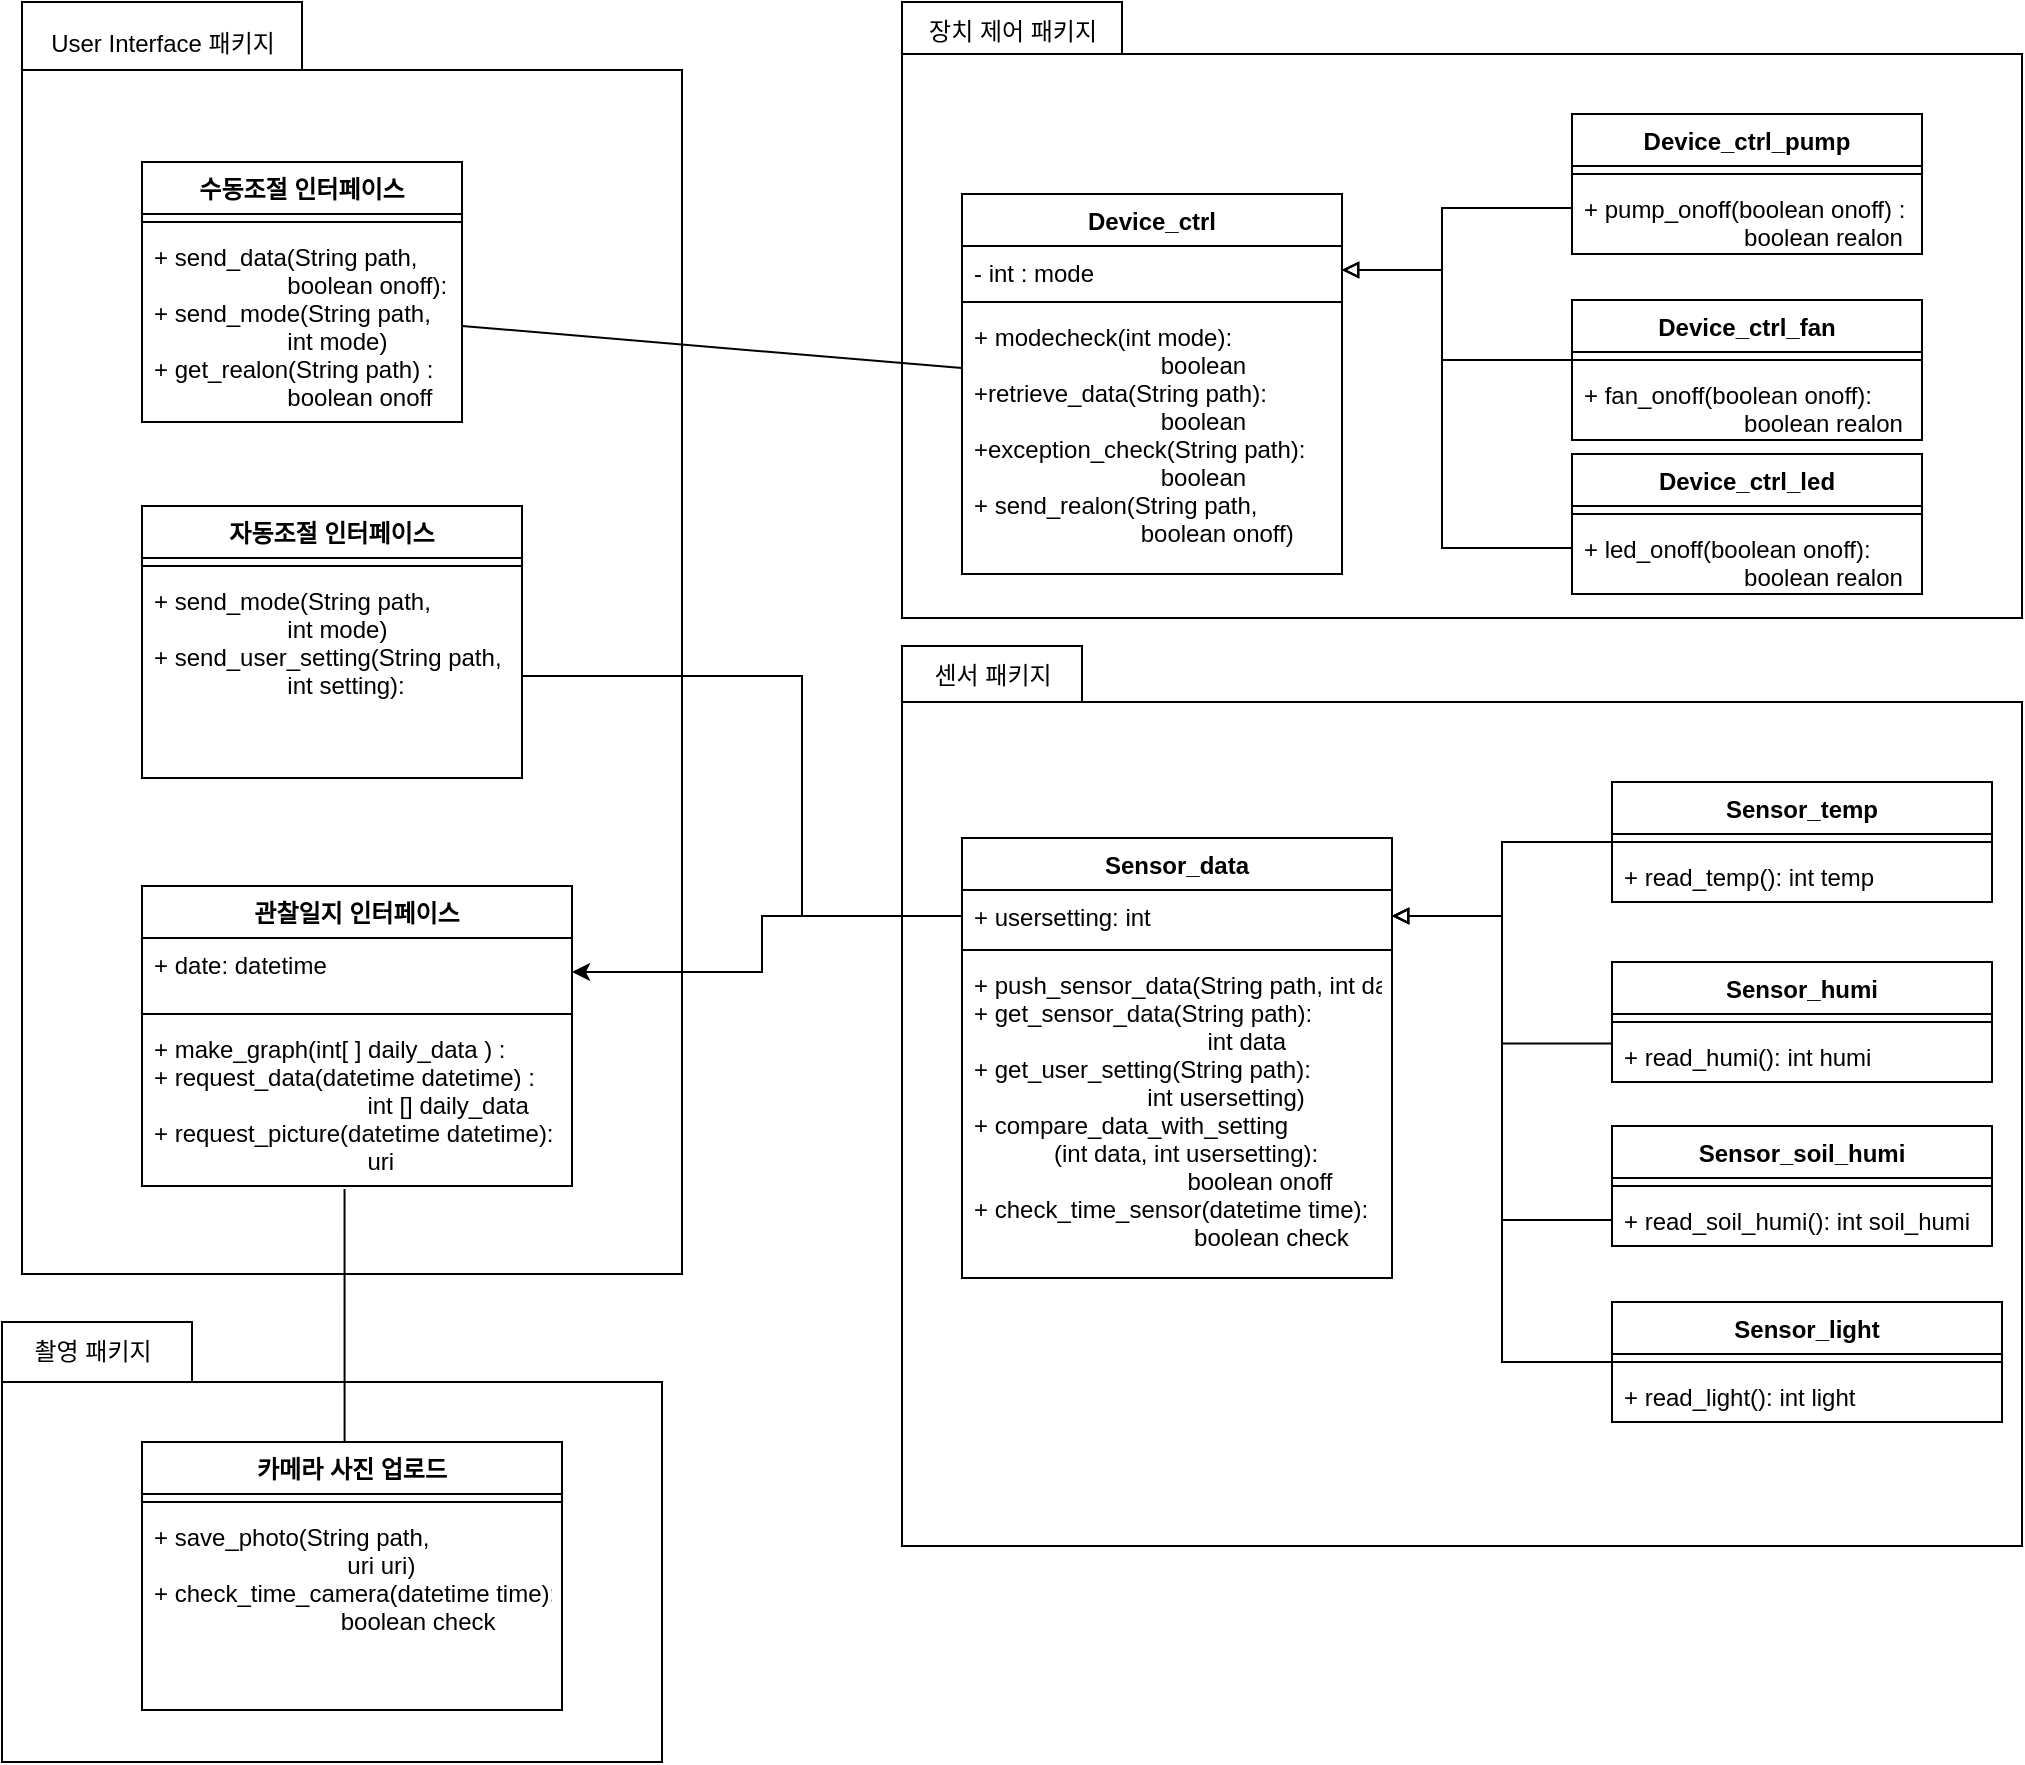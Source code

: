 <mxfile version="20.5.3" type="github">
  <diagram id="fnLHk5_FQdHGoSxvLHbr" name="페이지-1">
    <mxGraphModel dx="4497" dy="641" grid="1" gridSize="10" guides="1" tooltips="1" connect="1" arrows="1" fold="1" page="1" pageScale="1" pageWidth="3300" pageHeight="4681" math="0" shadow="0">
      <root>
        <mxCell id="0" />
        <mxCell id="1" parent="0" />
        <mxCell id="VsHdTwIQCPGBIgWfEWJq-67" value="" style="shape=folder;fontStyle=1;spacingTop=10;tabWidth=95;tabHeight=30;tabPosition=left;html=1;" parent="1" vertex="1">
          <mxGeometry x="-1640" y="820" width="330" height="220" as="geometry" />
        </mxCell>
        <mxCell id="VsHdTwIQCPGBIgWfEWJq-58" value="" style="shape=folder;fontStyle=1;spacingTop=10;tabWidth=140;tabHeight=34;tabPosition=left;html=1;" parent="1" vertex="1">
          <mxGeometry x="-1630" y="160" width="330" height="636" as="geometry" />
        </mxCell>
        <mxCell id="VsHdTwIQCPGBIgWfEWJq-57" value="" style="shape=folder;fontStyle=1;spacingTop=10;tabWidth=110;tabHeight=26;tabPosition=left;html=1;" parent="1" vertex="1">
          <mxGeometry x="-1190" y="160" width="560" height="308" as="geometry" />
        </mxCell>
        <mxCell id="VsHdTwIQCPGBIgWfEWJq-56" value="" style="shape=folder;fontStyle=1;spacingTop=10;tabWidth=90;tabHeight=28;tabPosition=left;html=1;" parent="1" vertex="1">
          <mxGeometry x="-1190" y="482" width="560" height="450" as="geometry" />
        </mxCell>
        <mxCell id="VsHdTwIQCPGBIgWfEWJq-2" value="관찰일지 인터페이스" style="swimlane;fontStyle=1;align=center;verticalAlign=top;childLayout=stackLayout;horizontal=1;startSize=26;horizontalStack=0;resizeParent=1;resizeParentMax=0;resizeLast=0;collapsible=1;marginBottom=0;" parent="1" vertex="1">
          <mxGeometry x="-1570" y="602" width="215" height="150" as="geometry" />
        </mxCell>
        <mxCell id="VsHdTwIQCPGBIgWfEWJq-3" value="+ date: datetime&#xa;" style="text;strokeColor=none;fillColor=none;align=left;verticalAlign=top;spacingLeft=4;spacingRight=4;overflow=hidden;rotatable=0;points=[[0,0.5],[1,0.5]];portConstraint=eastwest;" parent="VsHdTwIQCPGBIgWfEWJq-2" vertex="1">
          <mxGeometry y="26" width="215" height="34" as="geometry" />
        </mxCell>
        <mxCell id="VsHdTwIQCPGBIgWfEWJq-4" value="" style="line;strokeWidth=1;fillColor=none;align=left;verticalAlign=middle;spacingTop=-1;spacingLeft=3;spacingRight=3;rotatable=0;labelPosition=right;points=[];portConstraint=eastwest;strokeColor=inherit;" parent="VsHdTwIQCPGBIgWfEWJq-2" vertex="1">
          <mxGeometry y="60" width="215" height="8" as="geometry" />
        </mxCell>
        <mxCell id="VsHdTwIQCPGBIgWfEWJq-5" value="+ make_graph(int[ ] daily_data ) :&#xa;+ request_data(datetime datetime) : &#xa;                                int [] daily_data&#xa;+ request_picture(datetime datetime):&#xa;                                uri" style="text;strokeColor=none;fillColor=none;align=left;verticalAlign=top;spacingLeft=4;spacingRight=4;overflow=hidden;rotatable=0;points=[[0,0.5],[1,0.5]];portConstraint=eastwest;" parent="VsHdTwIQCPGBIgWfEWJq-2" vertex="1">
          <mxGeometry y="68" width="215" height="82" as="geometry" />
        </mxCell>
        <mxCell id="VsHdTwIQCPGBIgWfEWJq-6" value="" style="endArrow=none;endFill=0;endSize=12;html=1;rounded=0;exitX=1;exitY=0.5;exitDx=0;exitDy=0;" parent="1" source="VsHdTwIQCPGBIgWfEWJq-24" target="VsHdTwIQCPGBIgWfEWJq-25" edge="1">
          <mxGeometry width="160" relative="1" as="geometry">
            <mxPoint x="-1310" y="413" as="sourcePoint" />
            <mxPoint x="-1185" y="292" as="targetPoint" />
          </mxGeometry>
        </mxCell>
        <mxCell id="VsHdTwIQCPGBIgWfEWJq-7" value="Device_ctrl_pump" style="swimlane;fontStyle=1;align=center;verticalAlign=top;childLayout=stackLayout;horizontal=1;startSize=26;horizontalStack=0;resizeParent=1;resizeParentMax=0;resizeLast=0;collapsible=1;marginBottom=0;strokeColor=default;" parent="1" vertex="1">
          <mxGeometry x="-855" y="216" width="175" height="70" as="geometry" />
        </mxCell>
        <mxCell id="VsHdTwIQCPGBIgWfEWJq-8" value="" style="line;strokeWidth=1;fillColor=none;align=left;verticalAlign=middle;spacingTop=-1;spacingLeft=3;spacingRight=3;rotatable=0;labelPosition=right;points=[];portConstraint=eastwest;strokeColor=inherit;" parent="VsHdTwIQCPGBIgWfEWJq-7" vertex="1">
          <mxGeometry y="26" width="175" height="8" as="geometry" />
        </mxCell>
        <mxCell id="VsHdTwIQCPGBIgWfEWJq-9" value="+ pump_onoff(boolean onoff) :&#xa;                        boolean realon " style="text;strokeColor=none;fillColor=none;align=left;verticalAlign=top;spacingLeft=4;spacingRight=4;overflow=hidden;rotatable=0;points=[[0,0.5],[1,0.5]];portConstraint=eastwest;" parent="VsHdTwIQCPGBIgWfEWJq-7" vertex="1">
          <mxGeometry y="34" width="175" height="36" as="geometry" />
        </mxCell>
        <mxCell id="VsHdTwIQCPGBIgWfEWJq-10" style="edgeStyle=orthogonalEdgeStyle;rounded=0;orthogonalLoop=1;jettySize=auto;html=1;exitX=0;exitY=0.5;exitDx=0;exitDy=0;endArrow=block;endFill=0;entryX=1;entryY=0.5;entryDx=0;entryDy=0;" parent="1" source="VsHdTwIQCPGBIgWfEWJq-11" edge="1" target="VsHdTwIQCPGBIgWfEWJq-26">
          <mxGeometry relative="1" as="geometry">
            <mxPoint x="-985.0" y="308.0" as="targetPoint" />
            <Array as="points">
              <mxPoint x="-855" y="339" />
              <mxPoint x="-920" y="339" />
              <mxPoint x="-920" y="294" />
            </Array>
          </mxGeometry>
        </mxCell>
        <mxCell id="VsHdTwIQCPGBIgWfEWJq-11" value="Device_ctrl_fan" style="swimlane;fontStyle=1;align=center;verticalAlign=top;childLayout=stackLayout;horizontal=1;startSize=26;horizontalStack=0;resizeParent=1;resizeParentMax=0;resizeLast=0;collapsible=1;marginBottom=0;strokeColor=default;" parent="1" vertex="1">
          <mxGeometry x="-855" y="309" width="175" height="70" as="geometry" />
        </mxCell>
        <mxCell id="VsHdTwIQCPGBIgWfEWJq-12" value="" style="line;strokeWidth=1;fillColor=none;align=left;verticalAlign=middle;spacingTop=-1;spacingLeft=3;spacingRight=3;rotatable=0;labelPosition=right;points=[];portConstraint=eastwest;strokeColor=inherit;" parent="VsHdTwIQCPGBIgWfEWJq-11" vertex="1">
          <mxGeometry y="26" width="175" height="8" as="geometry" />
        </mxCell>
        <mxCell id="VsHdTwIQCPGBIgWfEWJq-13" value="+ fan_onoff(boolean onoff):&#xa;                        boolean realon" style="text;strokeColor=none;fillColor=none;align=left;verticalAlign=top;spacingLeft=4;spacingRight=4;overflow=hidden;rotatable=0;points=[[0,0.5],[1,0.5]];portConstraint=eastwest;" parent="VsHdTwIQCPGBIgWfEWJq-11" vertex="1">
          <mxGeometry y="34" width="175" height="36" as="geometry" />
        </mxCell>
        <mxCell id="VsHdTwIQCPGBIgWfEWJq-14" value="Device_ctrl_led" style="swimlane;fontStyle=1;align=center;verticalAlign=top;childLayout=stackLayout;horizontal=1;startSize=26;horizontalStack=0;resizeParent=1;resizeParentMax=0;resizeLast=0;collapsible=1;marginBottom=0;strokeColor=default;" parent="1" vertex="1">
          <mxGeometry x="-855" y="386" width="175" height="70" as="geometry" />
        </mxCell>
        <mxCell id="VsHdTwIQCPGBIgWfEWJq-15" value="" style="line;strokeWidth=1;fillColor=none;align=left;verticalAlign=middle;spacingTop=-1;spacingLeft=3;spacingRight=3;rotatable=0;labelPosition=right;points=[];portConstraint=eastwest;strokeColor=inherit;" parent="VsHdTwIQCPGBIgWfEWJq-14" vertex="1">
          <mxGeometry y="26" width="175" height="8" as="geometry" />
        </mxCell>
        <mxCell id="VsHdTwIQCPGBIgWfEWJq-16" value="+ led_onoff(boolean onoff):&#xa;                        boolean realon" style="text;strokeColor=none;fillColor=none;align=left;verticalAlign=top;spacingLeft=4;spacingRight=4;overflow=hidden;rotatable=0;points=[[0,0.5],[1,0.5]];portConstraint=eastwest;" parent="VsHdTwIQCPGBIgWfEWJq-14" vertex="1">
          <mxGeometry y="34" width="175" height="36" as="geometry" />
        </mxCell>
        <mxCell id="VsHdTwIQCPGBIgWfEWJq-17" style="edgeStyle=orthogonalEdgeStyle;rounded=0;orthogonalLoop=1;jettySize=auto;html=1;exitX=0;exitY=0.5;exitDx=0;exitDy=0;entryX=1;entryY=0.5;entryDx=0;entryDy=0;endArrow=block;endFill=0;" parent="1" source="VsHdTwIQCPGBIgWfEWJq-16" edge="1" target="VsHdTwIQCPGBIgWfEWJq-26">
          <mxGeometry relative="1" as="geometry">
            <mxPoint x="-985.0" y="308.0" as="targetPoint" />
            <Array as="points">
              <mxPoint x="-855" y="433" />
              <mxPoint x="-920" y="433" />
              <mxPoint x="-920" y="294" />
            </Array>
          </mxGeometry>
        </mxCell>
        <mxCell id="VsHdTwIQCPGBIgWfEWJq-18" style="edgeStyle=orthogonalEdgeStyle;rounded=0;orthogonalLoop=1;jettySize=auto;html=1;exitX=0;exitY=0.5;exitDx=0;exitDy=0;endArrow=block;endFill=0;entryX=1;entryY=0.5;entryDx=0;entryDy=0;" parent="1" source="VsHdTwIQCPGBIgWfEWJq-9" edge="1" target="VsHdTwIQCPGBIgWfEWJq-26">
          <mxGeometry relative="1" as="geometry">
            <mxPoint x="-985.0" y="308.0" as="targetPoint" />
            <Array as="points">
              <mxPoint x="-855" y="263" />
              <mxPoint x="-920" y="263" />
              <mxPoint x="-920" y="294" />
            </Array>
          </mxGeometry>
        </mxCell>
        <mxCell id="VsHdTwIQCPGBIgWfEWJq-19" style="edgeStyle=orthogonalEdgeStyle;rounded=0;orthogonalLoop=1;jettySize=auto;html=1;exitX=0;exitY=0.5;exitDx=0;exitDy=0;endArrow=classic;endFill=1;entryX=1;entryY=0.5;entryDx=0;entryDy=0;" parent="1" source="VsHdTwIQCPGBIgWfEWJq-46" target="VsHdTwIQCPGBIgWfEWJq-3" edge="1">
          <mxGeometry relative="1" as="geometry">
            <mxPoint x="-1105" y="669" as="targetPoint" />
            <mxPoint x="-1105" y="603.0" as="sourcePoint" />
            <Array as="points">
              <mxPoint x="-1260" y="617" />
              <mxPoint x="-1260" y="645" />
            </Array>
          </mxGeometry>
        </mxCell>
        <mxCell id="VsHdTwIQCPGBIgWfEWJq-20" style="edgeStyle=orthogonalEdgeStyle;rounded=0;orthogonalLoop=1;jettySize=auto;html=1;exitX=-0.002;exitY=0.259;exitDx=0;exitDy=0;endArrow=block;endFill=0;exitPerimeter=0;entryX=1;entryY=0.5;entryDx=0;entryDy=0;" parent="1" source="VsHdTwIQCPGBIgWfEWJq-38" target="VsHdTwIQCPGBIgWfEWJq-46" edge="1">
          <mxGeometry relative="1" as="geometry">
            <mxPoint x="-835" y="588" as="sourcePoint" />
            <mxPoint x="-965" y="603.0" as="targetPoint" />
            <Array as="points">
              <mxPoint x="-890" y="681" />
              <mxPoint x="-890" y="617" />
            </Array>
          </mxGeometry>
        </mxCell>
        <mxCell id="VsHdTwIQCPGBIgWfEWJq-21" style="edgeStyle=orthogonalEdgeStyle;rounded=0;orthogonalLoop=1;jettySize=auto;html=1;endArrow=block;endFill=0;entryX=1;entryY=0.5;entryDx=0;entryDy=0;" parent="1" source="VsHdTwIQCPGBIgWfEWJq-41" target="VsHdTwIQCPGBIgWfEWJq-46" edge="1">
          <mxGeometry relative="1" as="geometry">
            <mxPoint x="-835" y="668" as="sourcePoint" />
            <mxPoint x="-965" y="603.0" as="targetPoint" />
            <Array as="points" />
          </mxGeometry>
        </mxCell>
        <mxCell id="VsHdTwIQCPGBIgWfEWJq-22" value="수동조절 인터페이스" style="swimlane;fontStyle=1;align=center;verticalAlign=top;childLayout=stackLayout;horizontal=1;startSize=26;horizontalStack=0;resizeParent=1;resizeParentMax=0;resizeLast=0;collapsible=1;marginBottom=0;" parent="1" vertex="1">
          <mxGeometry x="-1570" y="240" width="160" height="130" as="geometry" />
        </mxCell>
        <mxCell id="VsHdTwIQCPGBIgWfEWJq-23" value="" style="line;strokeWidth=1;fillColor=none;align=left;verticalAlign=middle;spacingTop=-1;spacingLeft=3;spacingRight=3;rotatable=0;labelPosition=right;points=[];portConstraint=eastwest;strokeColor=inherit;" parent="VsHdTwIQCPGBIgWfEWJq-22" vertex="1">
          <mxGeometry y="26" width="160" height="8" as="geometry" />
        </mxCell>
        <mxCell id="VsHdTwIQCPGBIgWfEWJq-24" value="+ send_data(String path, &#xa;                    boolean onoff):&#xa;+ send_mode(String path,&#xa;                    int mode)&#xa;+ get_realon(String path) :&#xa;                    boolean onoff" style="text;strokeColor=none;fillColor=none;align=left;verticalAlign=top;spacingLeft=4;spacingRight=4;overflow=hidden;rotatable=0;points=[[0,0.5],[1,0.5]];portConstraint=eastwest;" parent="VsHdTwIQCPGBIgWfEWJq-22" vertex="1">
          <mxGeometry y="34" width="160" height="96" as="geometry" />
        </mxCell>
        <mxCell id="VsHdTwIQCPGBIgWfEWJq-25" value="Device_ctrl" style="swimlane;fontStyle=1;align=center;verticalAlign=top;childLayout=stackLayout;horizontal=1;startSize=26;horizontalStack=0;resizeParent=1;resizeParentMax=0;resizeLast=0;collapsible=1;marginBottom=0;" parent="1" vertex="1">
          <mxGeometry x="-1160" y="256" width="190" height="190" as="geometry" />
        </mxCell>
        <mxCell id="VsHdTwIQCPGBIgWfEWJq-26" value="- int : mode&#xa;" style="text;strokeColor=none;fillColor=none;align=left;verticalAlign=top;spacingLeft=4;spacingRight=4;overflow=hidden;rotatable=0;points=[[0,0.5],[1,0.5]];portConstraint=eastwest;" parent="VsHdTwIQCPGBIgWfEWJq-25" vertex="1">
          <mxGeometry y="26" width="190" height="24" as="geometry" />
        </mxCell>
        <mxCell id="VsHdTwIQCPGBIgWfEWJq-27" value="" style="line;strokeWidth=1;fillColor=none;align=left;verticalAlign=middle;spacingTop=-1;spacingLeft=3;spacingRight=3;rotatable=0;labelPosition=right;points=[];portConstraint=eastwest;strokeColor=inherit;" parent="VsHdTwIQCPGBIgWfEWJq-25" vertex="1">
          <mxGeometry y="50" width="190" height="8" as="geometry" />
        </mxCell>
        <mxCell id="VsHdTwIQCPGBIgWfEWJq-28" value="+ modecheck(int mode): &#xa;                            boolean&#xa;+retrieve_data(String path):&#xa;                            boolean&#xa;+exception_check(String path):&#xa;                            boolean&#xa;+ send_realon(String path,&#xa;                         boolean onoff)" style="text;strokeColor=none;fillColor=none;align=left;verticalAlign=top;spacingLeft=4;spacingRight=4;overflow=hidden;rotatable=0;points=[[0,0.5],[1,0.5]];portConstraint=eastwest;" parent="VsHdTwIQCPGBIgWfEWJq-25" vertex="1">
          <mxGeometry y="58" width="190" height="132" as="geometry" />
        </mxCell>
        <mxCell id="VsHdTwIQCPGBIgWfEWJq-29" value="자동조절 인터페이스" style="swimlane;fontStyle=1;align=center;verticalAlign=top;childLayout=stackLayout;horizontal=1;startSize=26;horizontalStack=0;resizeParent=1;resizeParentMax=0;resizeLast=0;collapsible=1;marginBottom=0;" parent="1" vertex="1">
          <mxGeometry x="-1570" y="412" width="190" height="136" as="geometry" />
        </mxCell>
        <mxCell id="VsHdTwIQCPGBIgWfEWJq-30" value="" style="line;strokeWidth=1;fillColor=none;align=left;verticalAlign=middle;spacingTop=-1;spacingLeft=3;spacingRight=3;rotatable=0;labelPosition=right;points=[];portConstraint=eastwest;strokeColor=inherit;" parent="VsHdTwIQCPGBIgWfEWJq-29" vertex="1">
          <mxGeometry y="26" width="190" height="8" as="geometry" />
        </mxCell>
        <mxCell id="VsHdTwIQCPGBIgWfEWJq-31" value="+ send_mode(String path,&#xa;                    int mode)&#xa;+ send_user_setting(String path,&#xa;                    int setting):" style="text;strokeColor=none;fillColor=none;align=left;verticalAlign=top;spacingLeft=4;spacingRight=4;overflow=hidden;rotatable=0;points=[[0,0.5],[1,0.5]];portConstraint=eastwest;" parent="VsHdTwIQCPGBIgWfEWJq-29" vertex="1">
          <mxGeometry y="34" width="190" height="102" as="geometry" />
        </mxCell>
        <mxCell id="VsHdTwIQCPGBIgWfEWJq-32" style="edgeStyle=orthogonalEdgeStyle;rounded=0;orthogonalLoop=1;jettySize=auto;html=1;endArrow=block;endFill=0;exitX=0;exitY=0.5;exitDx=0;exitDy=0;entryX=1;entryY=0.5;entryDx=0;entryDy=0;" parent="1" source="VsHdTwIQCPGBIgWfEWJq-42" target="VsHdTwIQCPGBIgWfEWJq-46" edge="1">
          <mxGeometry relative="1" as="geometry">
            <mxPoint x="-835" y="736" as="sourcePoint" />
            <mxPoint x="-965" y="603.0" as="targetPoint" />
            <Array as="points">
              <mxPoint x="-890" y="840" />
              <mxPoint x="-890" y="617" />
            </Array>
          </mxGeometry>
        </mxCell>
        <mxCell id="VsHdTwIQCPGBIgWfEWJq-33" value="Sensor_temp" style="swimlane;fontStyle=1;align=center;verticalAlign=top;childLayout=stackLayout;horizontal=1;startSize=26;horizontalStack=0;resizeParent=1;resizeParentMax=0;resizeLast=0;collapsible=1;marginBottom=0;" parent="1" vertex="1">
          <mxGeometry x="-835" y="550" width="190" height="60" as="geometry" />
        </mxCell>
        <mxCell id="VsHdTwIQCPGBIgWfEWJq-34" value="" style="line;strokeWidth=1;fillColor=none;align=left;verticalAlign=middle;spacingTop=-1;spacingLeft=3;spacingRight=3;rotatable=0;labelPosition=right;points=[];portConstraint=eastwest;strokeColor=inherit;" parent="VsHdTwIQCPGBIgWfEWJq-33" vertex="1">
          <mxGeometry y="26" width="190" height="8" as="geometry" />
        </mxCell>
        <mxCell id="VsHdTwIQCPGBIgWfEWJq-35" value="+ read_temp(): int temp" style="text;strokeColor=none;fillColor=none;align=left;verticalAlign=top;spacingLeft=4;spacingRight=4;overflow=hidden;rotatable=0;points=[[0,0.5],[1,0.5]];portConstraint=eastwest;" parent="VsHdTwIQCPGBIgWfEWJq-33" vertex="1">
          <mxGeometry y="34" width="190" height="26" as="geometry" />
        </mxCell>
        <mxCell id="VsHdTwIQCPGBIgWfEWJq-36" value="Sensor_humi" style="swimlane;fontStyle=1;align=center;verticalAlign=top;childLayout=stackLayout;horizontal=1;startSize=26;horizontalStack=0;resizeParent=1;resizeParentMax=0;resizeLast=0;collapsible=1;marginBottom=0;" parent="1" vertex="1">
          <mxGeometry x="-835" y="640" width="190" height="60" as="geometry" />
        </mxCell>
        <mxCell id="VsHdTwIQCPGBIgWfEWJq-37" value="" style="line;strokeWidth=1;fillColor=none;align=left;verticalAlign=middle;spacingTop=-1;spacingLeft=3;spacingRight=3;rotatable=0;labelPosition=right;points=[];portConstraint=eastwest;strokeColor=inherit;" parent="VsHdTwIQCPGBIgWfEWJq-36" vertex="1">
          <mxGeometry y="26" width="190" height="8" as="geometry" />
        </mxCell>
        <mxCell id="VsHdTwIQCPGBIgWfEWJq-38" value="+ read_humi(): int humi" style="text;strokeColor=none;fillColor=none;align=left;verticalAlign=top;spacingLeft=4;spacingRight=4;overflow=hidden;rotatable=0;points=[[0,0.5],[1,0.5]];portConstraint=eastwest;" parent="VsHdTwIQCPGBIgWfEWJq-36" vertex="1">
          <mxGeometry y="34" width="190" height="26" as="geometry" />
        </mxCell>
        <mxCell id="VsHdTwIQCPGBIgWfEWJq-39" value="Sensor_soil_humi" style="swimlane;fontStyle=1;align=center;verticalAlign=top;childLayout=stackLayout;horizontal=1;startSize=26;horizontalStack=0;resizeParent=1;resizeParentMax=0;resizeLast=0;collapsible=1;marginBottom=0;" parent="1" vertex="1">
          <mxGeometry x="-835" y="722" width="190" height="60" as="geometry" />
        </mxCell>
        <mxCell id="VsHdTwIQCPGBIgWfEWJq-40" value="" style="line;strokeWidth=1;fillColor=none;align=left;verticalAlign=middle;spacingTop=-1;spacingLeft=3;spacingRight=3;rotatable=0;labelPosition=right;points=[];portConstraint=eastwest;strokeColor=inherit;" parent="VsHdTwIQCPGBIgWfEWJq-39" vertex="1">
          <mxGeometry y="26" width="190" height="8" as="geometry" />
        </mxCell>
        <mxCell id="VsHdTwIQCPGBIgWfEWJq-41" value="+ read_soil_humi(): int soil_humi" style="text;strokeColor=none;fillColor=none;align=left;verticalAlign=top;spacingLeft=4;spacingRight=4;overflow=hidden;rotatable=0;points=[[0,0.5],[1,0.5]];portConstraint=eastwest;" parent="VsHdTwIQCPGBIgWfEWJq-39" vertex="1">
          <mxGeometry y="34" width="190" height="26" as="geometry" />
        </mxCell>
        <mxCell id="VsHdTwIQCPGBIgWfEWJq-42" value="Sensor_light" style="swimlane;fontStyle=1;align=center;verticalAlign=top;childLayout=stackLayout;horizontal=1;startSize=26;horizontalStack=0;resizeParent=1;resizeParentMax=0;resizeLast=0;collapsible=1;marginBottom=0;" parent="1" vertex="1">
          <mxGeometry x="-835" y="810" width="195" height="60" as="geometry" />
        </mxCell>
        <mxCell id="VsHdTwIQCPGBIgWfEWJq-43" value="" style="line;strokeWidth=1;fillColor=none;align=left;verticalAlign=middle;spacingTop=-1;spacingLeft=3;spacingRight=3;rotatable=0;labelPosition=right;points=[];portConstraint=eastwest;strokeColor=inherit;" parent="VsHdTwIQCPGBIgWfEWJq-42" vertex="1">
          <mxGeometry y="26" width="195" height="8" as="geometry" />
        </mxCell>
        <mxCell id="VsHdTwIQCPGBIgWfEWJq-44" value="+ read_light(): int light" style="text;strokeColor=none;fillColor=none;align=left;verticalAlign=top;spacingLeft=4;spacingRight=4;overflow=hidden;rotatable=0;points=[[0,0.5],[1,0.5]];portConstraint=eastwest;" parent="VsHdTwIQCPGBIgWfEWJq-42" vertex="1">
          <mxGeometry y="34" width="195" height="26" as="geometry" />
        </mxCell>
        <mxCell id="VsHdTwIQCPGBIgWfEWJq-45" value="Sensor_data" style="swimlane;fontStyle=1;align=center;verticalAlign=top;childLayout=stackLayout;horizontal=1;startSize=26;horizontalStack=0;resizeParent=1;resizeParentMax=0;resizeLast=0;collapsible=1;marginBottom=0;" parent="1" vertex="1">
          <mxGeometry x="-1160" y="578" width="215" height="220" as="geometry" />
        </mxCell>
        <mxCell id="VsHdTwIQCPGBIgWfEWJq-46" value="+ usersetting: int" style="text;strokeColor=none;fillColor=none;align=left;verticalAlign=top;spacingLeft=4;spacingRight=4;overflow=hidden;rotatable=0;points=[[0,0.5],[1,0.5]];portConstraint=eastwest;" parent="VsHdTwIQCPGBIgWfEWJq-45" vertex="1">
          <mxGeometry y="26" width="215" height="26" as="geometry" />
        </mxCell>
        <mxCell id="VsHdTwIQCPGBIgWfEWJq-47" value="" style="line;strokeWidth=1;fillColor=none;align=left;verticalAlign=middle;spacingTop=-1;spacingLeft=3;spacingRight=3;rotatable=0;labelPosition=right;points=[];portConstraint=eastwest;strokeColor=inherit;" parent="VsHdTwIQCPGBIgWfEWJq-45" vertex="1">
          <mxGeometry y="52" width="215" height="8" as="geometry" />
        </mxCell>
        <mxCell id="VsHdTwIQCPGBIgWfEWJq-48" value="+ push_sensor_data(String path, int data):&#xa;+ get_sensor_data(String path):&#xa;                                   int data&#xa;+ get_user_setting(String path):&#xa;                          int usersetting)&#xa;+ compare_data_with_setting&#xa;            (int data, int usersetting):&#xa;                                boolean onoff&#xa;+ check_time_sensor(datetime time):&#xa;                                 boolean check" style="text;strokeColor=none;fillColor=none;align=left;verticalAlign=top;spacingLeft=4;spacingRight=4;overflow=hidden;rotatable=0;points=[[0,0.5],[1,0.5]];portConstraint=eastwest;" parent="VsHdTwIQCPGBIgWfEWJq-45" vertex="1">
          <mxGeometry y="60" width="215" height="160" as="geometry" />
        </mxCell>
        <mxCell id="VsHdTwIQCPGBIgWfEWJq-49" style="edgeStyle=orthogonalEdgeStyle;rounded=0;orthogonalLoop=1;jettySize=auto;html=1;exitX=0;exitY=0.5;exitDx=0;exitDy=0;endArrow=block;endFill=0;entryX=1;entryY=0.5;entryDx=0;entryDy=0;" parent="1" source="VsHdTwIQCPGBIgWfEWJq-33" target="VsHdTwIQCPGBIgWfEWJq-46" edge="1">
          <mxGeometry relative="1" as="geometry">
            <mxPoint x="-835" y="469" as="sourcePoint" />
            <mxPoint x="-965" y="554.0" as="targetPoint" />
            <Array as="points">
              <mxPoint x="-890" y="580" />
              <mxPoint x="-890" y="617" />
            </Array>
          </mxGeometry>
        </mxCell>
        <mxCell id="VsHdTwIQCPGBIgWfEWJq-50" style="edgeStyle=orthogonalEdgeStyle;rounded=0;orthogonalLoop=1;jettySize=auto;html=1;entryX=0.471;entryY=1.019;entryDx=0;entryDy=0;endArrow=none;endFill=0;exitX=0.5;exitY=0;exitDx=0;exitDy=0;entryPerimeter=0;" parent="1" source="VsHdTwIQCPGBIgWfEWJq-51" target="VsHdTwIQCPGBIgWfEWJq-5" edge="1">
          <mxGeometry relative="1" as="geometry">
            <Array as="points">
              <mxPoint x="-1469" y="890" />
            </Array>
          </mxGeometry>
        </mxCell>
        <mxCell id="VsHdTwIQCPGBIgWfEWJq-51" value="카메라 사진 업로드" style="swimlane;fontStyle=1;align=center;verticalAlign=top;childLayout=stackLayout;horizontal=1;startSize=26;horizontalStack=0;resizeParent=1;resizeParentMax=0;resizeLast=0;collapsible=1;marginBottom=0;" parent="1" vertex="1">
          <mxGeometry x="-1570" y="880" width="210" height="134" as="geometry" />
        </mxCell>
        <mxCell id="VsHdTwIQCPGBIgWfEWJq-52" value="" style="line;strokeWidth=1;fillColor=none;align=left;verticalAlign=middle;spacingTop=-1;spacingLeft=3;spacingRight=3;rotatable=0;labelPosition=right;points=[];portConstraint=eastwest;strokeColor=inherit;" parent="VsHdTwIQCPGBIgWfEWJq-51" vertex="1">
          <mxGeometry y="26" width="210" height="8" as="geometry" />
        </mxCell>
        <mxCell id="VsHdTwIQCPGBIgWfEWJq-53" value="+ save_photo(String path,&#xa;                             uri uri)&#xa;+ check_time_camera(datetime time):&#xa;                            boolean check&#xa;" style="text;strokeColor=none;fillColor=none;align=left;verticalAlign=top;spacingLeft=4;spacingRight=4;overflow=hidden;rotatable=0;points=[[0,0.5],[1,0.5]];portConstraint=eastwest;" parent="VsHdTwIQCPGBIgWfEWJq-51" vertex="1">
          <mxGeometry y="34" width="210" height="100" as="geometry" />
        </mxCell>
        <mxCell id="VsHdTwIQCPGBIgWfEWJq-54" style="edgeStyle=orthogonalEdgeStyle;rounded=0;orthogonalLoop=1;jettySize=auto;html=1;entryX=1;entryY=0.5;entryDx=0;entryDy=0;endArrow=none;endFill=0;exitX=0;exitY=0.5;exitDx=0;exitDy=0;" parent="1" source="VsHdTwIQCPGBIgWfEWJq-46" target="VsHdTwIQCPGBIgWfEWJq-31" edge="1">
          <mxGeometry relative="1" as="geometry">
            <Array as="points">
              <mxPoint x="-1240" y="617" />
              <mxPoint x="-1240" y="497" />
            </Array>
          </mxGeometry>
        </mxCell>
        <mxCell id="VsHdTwIQCPGBIgWfEWJq-61" value="장치 제어 패키지" style="text;html=1;align=center;verticalAlign=middle;resizable=0;points=[];autosize=1;strokeColor=none;fillColor=none;" parent="1" vertex="1">
          <mxGeometry x="-1190" y="160" width="110" height="30" as="geometry" />
        </mxCell>
        <mxCell id="VsHdTwIQCPGBIgWfEWJq-64" value="센서 패키지" style="text;html=1;align=center;verticalAlign=middle;resizable=0;points=[];autosize=1;strokeColor=none;fillColor=none;" parent="1" vertex="1">
          <mxGeometry x="-1190" y="482" width="90" height="30" as="geometry" />
        </mxCell>
        <mxCell id="VsHdTwIQCPGBIgWfEWJq-65" value="User Interface 패키지" style="text;html=1;align=center;verticalAlign=middle;resizable=0;points=[];autosize=1;strokeColor=none;fillColor=none;" parent="1" vertex="1">
          <mxGeometry x="-1630" y="166" width="140" height="30" as="geometry" />
        </mxCell>
        <mxCell id="VsHdTwIQCPGBIgWfEWJq-68" value="촬영 패키지" style="text;html=1;align=center;verticalAlign=middle;resizable=0;points=[];autosize=1;strokeColor=none;fillColor=none;" parent="1" vertex="1">
          <mxGeometry x="-1640" y="820" width="90" height="30" as="geometry" />
        </mxCell>
      </root>
    </mxGraphModel>
  </diagram>
</mxfile>
